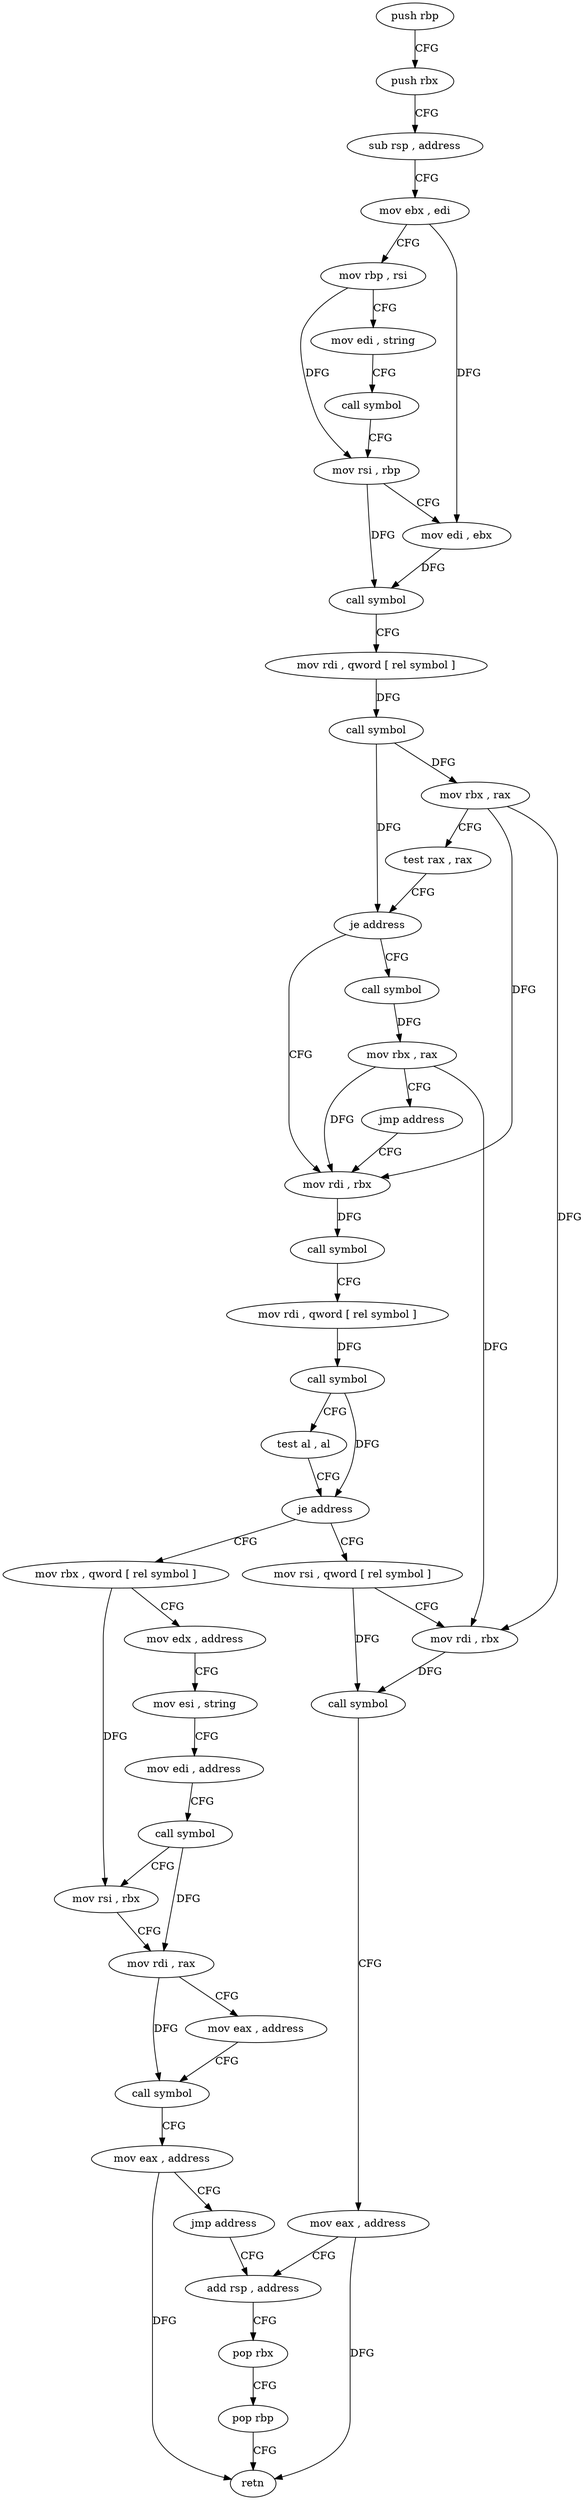 digraph "func" {
"4218493" [label = "push rbp" ]
"4218494" [label = "push rbx" ]
"4218495" [label = "sub rsp , address" ]
"4218499" [label = "mov ebx , edi" ]
"4218501" [label = "mov rbp , rsi" ]
"4218504" [label = "mov edi , string" ]
"4218509" [label = "call symbol" ]
"4218514" [label = "mov rsi , rbp" ]
"4218517" [label = "mov edi , ebx" ]
"4218519" [label = "call symbol" ]
"4218524" [label = "mov rdi , qword [ rel symbol ]" ]
"4218531" [label = "call symbol" ]
"4218536" [label = "mov rbx , rax" ]
"4218539" [label = "test rax , rax" ]
"4218542" [label = "je address" ]
"4218595" [label = "call symbol" ]
"4218544" [label = "mov rdi , rbx" ]
"4218600" [label = "mov rbx , rax" ]
"4218603" [label = "jmp address" ]
"4218547" [label = "call symbol" ]
"4218552" [label = "mov rdi , qword [ rel symbol ]" ]
"4218559" [label = "call symbol" ]
"4218564" [label = "test al , al" ]
"4218566" [label = "je address" ]
"4218605" [label = "mov rbx , qword [ rel symbol ]" ]
"4218568" [label = "mov rsi , qword [ rel symbol ]" ]
"4218612" [label = "mov edx , address" ]
"4218617" [label = "mov esi , string" ]
"4218622" [label = "mov edi , address" ]
"4218627" [label = "call symbol" ]
"4218632" [label = "mov rsi , rbx" ]
"4218635" [label = "mov rdi , rax" ]
"4218638" [label = "mov eax , address" ]
"4218643" [label = "call symbol" ]
"4218648" [label = "mov eax , address" ]
"4218653" [label = "jmp address" ]
"4218588" [label = "add rsp , address" ]
"4218575" [label = "mov rdi , rbx" ]
"4218578" [label = "call symbol" ]
"4218583" [label = "mov eax , address" ]
"4218592" [label = "pop rbx" ]
"4218593" [label = "pop rbp" ]
"4218594" [label = "retn" ]
"4218493" -> "4218494" [ label = "CFG" ]
"4218494" -> "4218495" [ label = "CFG" ]
"4218495" -> "4218499" [ label = "CFG" ]
"4218499" -> "4218501" [ label = "CFG" ]
"4218499" -> "4218517" [ label = "DFG" ]
"4218501" -> "4218504" [ label = "CFG" ]
"4218501" -> "4218514" [ label = "DFG" ]
"4218504" -> "4218509" [ label = "CFG" ]
"4218509" -> "4218514" [ label = "CFG" ]
"4218514" -> "4218517" [ label = "CFG" ]
"4218514" -> "4218519" [ label = "DFG" ]
"4218517" -> "4218519" [ label = "DFG" ]
"4218519" -> "4218524" [ label = "CFG" ]
"4218524" -> "4218531" [ label = "DFG" ]
"4218531" -> "4218536" [ label = "DFG" ]
"4218531" -> "4218542" [ label = "DFG" ]
"4218536" -> "4218539" [ label = "CFG" ]
"4218536" -> "4218544" [ label = "DFG" ]
"4218536" -> "4218575" [ label = "DFG" ]
"4218539" -> "4218542" [ label = "CFG" ]
"4218542" -> "4218595" [ label = "CFG" ]
"4218542" -> "4218544" [ label = "CFG" ]
"4218595" -> "4218600" [ label = "DFG" ]
"4218544" -> "4218547" [ label = "DFG" ]
"4218600" -> "4218603" [ label = "CFG" ]
"4218600" -> "4218544" [ label = "DFG" ]
"4218600" -> "4218575" [ label = "DFG" ]
"4218603" -> "4218544" [ label = "CFG" ]
"4218547" -> "4218552" [ label = "CFG" ]
"4218552" -> "4218559" [ label = "DFG" ]
"4218559" -> "4218564" [ label = "CFG" ]
"4218559" -> "4218566" [ label = "DFG" ]
"4218564" -> "4218566" [ label = "CFG" ]
"4218566" -> "4218605" [ label = "CFG" ]
"4218566" -> "4218568" [ label = "CFG" ]
"4218605" -> "4218612" [ label = "CFG" ]
"4218605" -> "4218632" [ label = "DFG" ]
"4218568" -> "4218575" [ label = "CFG" ]
"4218568" -> "4218578" [ label = "DFG" ]
"4218612" -> "4218617" [ label = "CFG" ]
"4218617" -> "4218622" [ label = "CFG" ]
"4218622" -> "4218627" [ label = "CFG" ]
"4218627" -> "4218632" [ label = "CFG" ]
"4218627" -> "4218635" [ label = "DFG" ]
"4218632" -> "4218635" [ label = "CFG" ]
"4218635" -> "4218638" [ label = "CFG" ]
"4218635" -> "4218643" [ label = "DFG" ]
"4218638" -> "4218643" [ label = "CFG" ]
"4218643" -> "4218648" [ label = "CFG" ]
"4218648" -> "4218653" [ label = "CFG" ]
"4218648" -> "4218594" [ label = "DFG" ]
"4218653" -> "4218588" [ label = "CFG" ]
"4218588" -> "4218592" [ label = "CFG" ]
"4218575" -> "4218578" [ label = "DFG" ]
"4218578" -> "4218583" [ label = "CFG" ]
"4218583" -> "4218588" [ label = "CFG" ]
"4218583" -> "4218594" [ label = "DFG" ]
"4218592" -> "4218593" [ label = "CFG" ]
"4218593" -> "4218594" [ label = "CFG" ]
}
